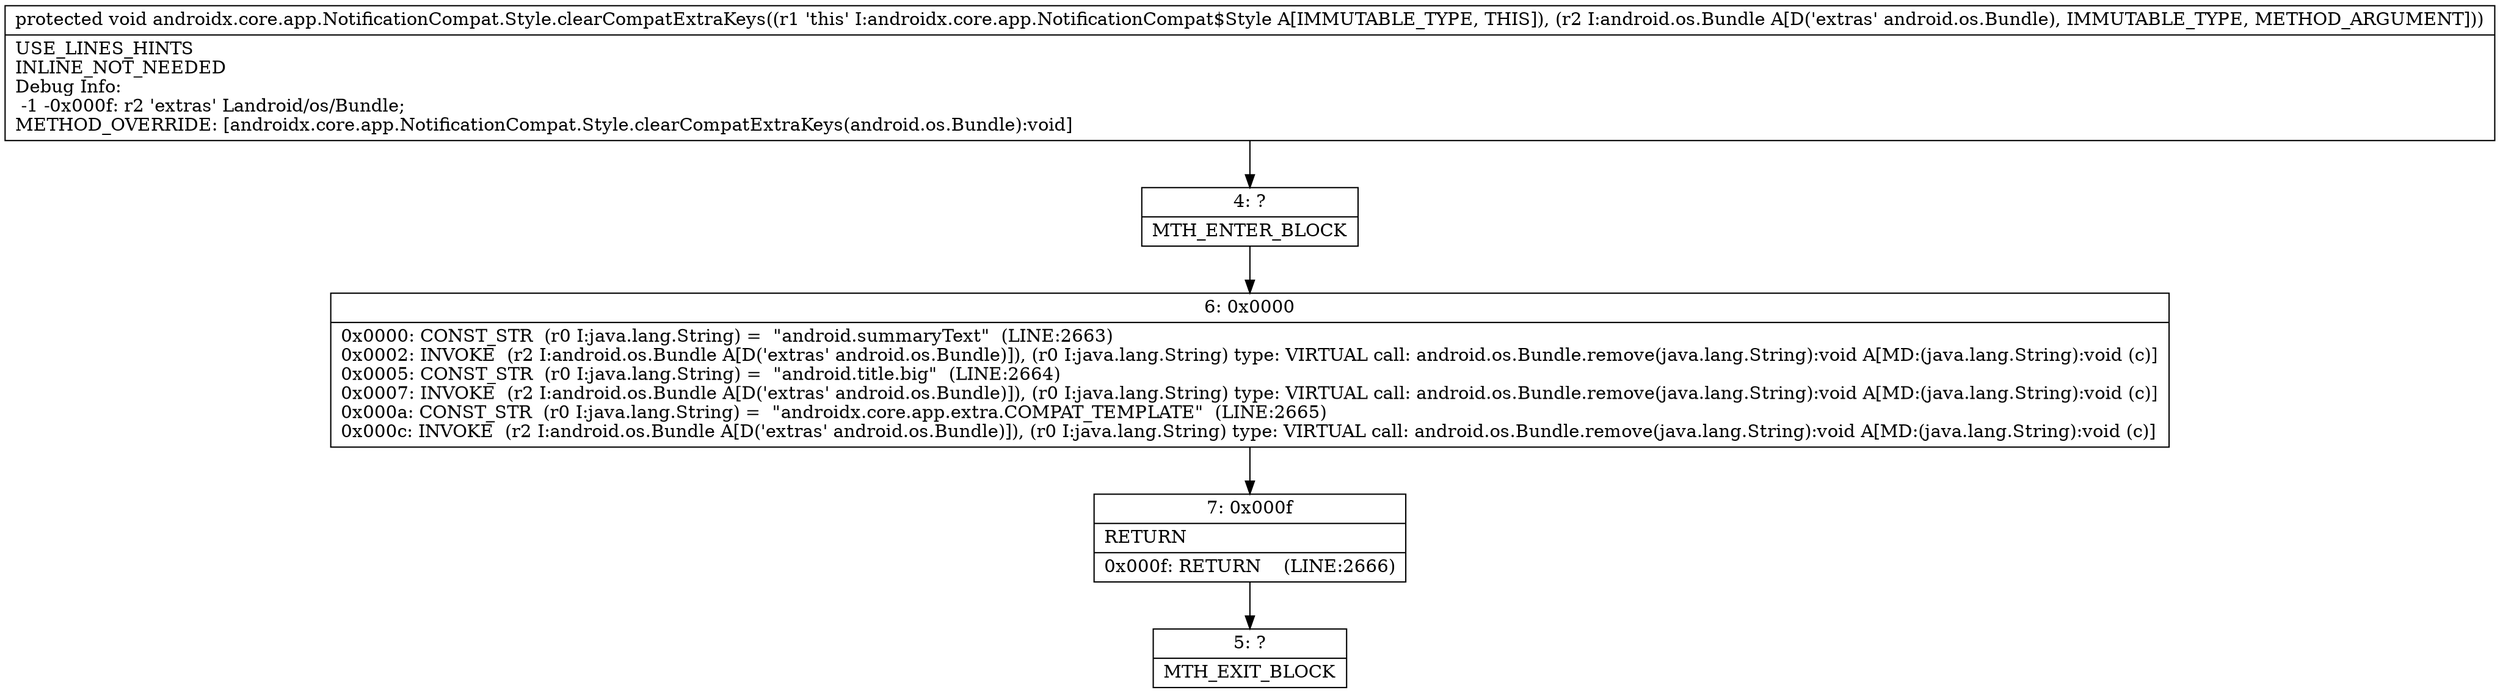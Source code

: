 digraph "CFG forandroidx.core.app.NotificationCompat.Style.clearCompatExtraKeys(Landroid\/os\/Bundle;)V" {
Node_4 [shape=record,label="{4\:\ ?|MTH_ENTER_BLOCK\l}"];
Node_6 [shape=record,label="{6\:\ 0x0000|0x0000: CONST_STR  (r0 I:java.lang.String) =  \"android.summaryText\"  (LINE:2663)\l0x0002: INVOKE  (r2 I:android.os.Bundle A[D('extras' android.os.Bundle)]), (r0 I:java.lang.String) type: VIRTUAL call: android.os.Bundle.remove(java.lang.String):void A[MD:(java.lang.String):void (c)]\l0x0005: CONST_STR  (r0 I:java.lang.String) =  \"android.title.big\"  (LINE:2664)\l0x0007: INVOKE  (r2 I:android.os.Bundle A[D('extras' android.os.Bundle)]), (r0 I:java.lang.String) type: VIRTUAL call: android.os.Bundle.remove(java.lang.String):void A[MD:(java.lang.String):void (c)]\l0x000a: CONST_STR  (r0 I:java.lang.String) =  \"androidx.core.app.extra.COMPAT_TEMPLATE\"  (LINE:2665)\l0x000c: INVOKE  (r2 I:android.os.Bundle A[D('extras' android.os.Bundle)]), (r0 I:java.lang.String) type: VIRTUAL call: android.os.Bundle.remove(java.lang.String):void A[MD:(java.lang.String):void (c)]\l}"];
Node_7 [shape=record,label="{7\:\ 0x000f|RETURN\l|0x000f: RETURN    (LINE:2666)\l}"];
Node_5 [shape=record,label="{5\:\ ?|MTH_EXIT_BLOCK\l}"];
MethodNode[shape=record,label="{protected void androidx.core.app.NotificationCompat.Style.clearCompatExtraKeys((r1 'this' I:androidx.core.app.NotificationCompat$Style A[IMMUTABLE_TYPE, THIS]), (r2 I:android.os.Bundle A[D('extras' android.os.Bundle), IMMUTABLE_TYPE, METHOD_ARGUMENT]))  | USE_LINES_HINTS\lINLINE_NOT_NEEDED\lDebug Info:\l  \-1 \-0x000f: r2 'extras' Landroid\/os\/Bundle;\lMETHOD_OVERRIDE: [androidx.core.app.NotificationCompat.Style.clearCompatExtraKeys(android.os.Bundle):void]\l}"];
MethodNode -> Node_4;Node_4 -> Node_6;
Node_6 -> Node_7;
Node_7 -> Node_5;
}

